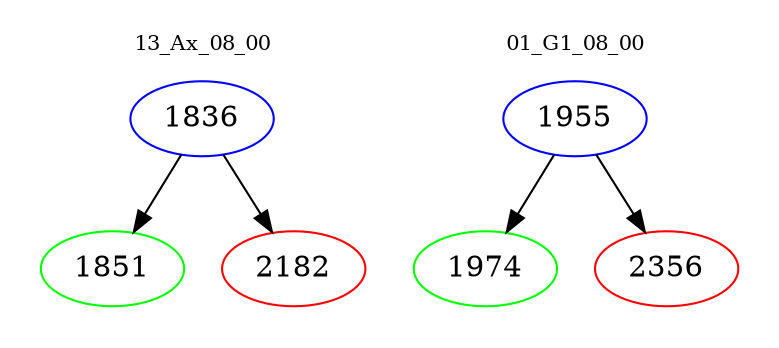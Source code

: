 digraph{
subgraph cluster_0 {
color = white
label = "13_Ax_08_00";
fontsize=10;
T0_1836 [label="1836", color="blue"]
T0_1836 -> T0_1851 [color="black"]
T0_1851 [label="1851", color="green"]
T0_1836 -> T0_2182 [color="black"]
T0_2182 [label="2182", color="red"]
}
subgraph cluster_1 {
color = white
label = "01_G1_08_00";
fontsize=10;
T1_1955 [label="1955", color="blue"]
T1_1955 -> T1_1974 [color="black"]
T1_1974 [label="1974", color="green"]
T1_1955 -> T1_2356 [color="black"]
T1_2356 [label="2356", color="red"]
}
}
